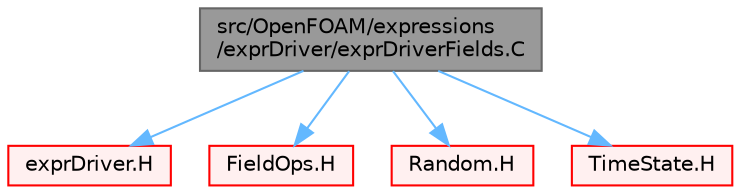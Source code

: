 digraph "src/OpenFOAM/expressions/exprDriver/exprDriverFields.C"
{
 // LATEX_PDF_SIZE
  bgcolor="transparent";
  edge [fontname=Helvetica,fontsize=10,labelfontname=Helvetica,labelfontsize=10];
  node [fontname=Helvetica,fontsize=10,shape=box,height=0.2,width=0.4];
  Node1 [id="Node000001",label="src/OpenFOAM/expressions\l/exprDriver/exprDriverFields.C",height=0.2,width=0.4,color="gray40", fillcolor="grey60", style="filled", fontcolor="black",tooltip=" "];
  Node1 -> Node2 [id="edge1_Node000001_Node000002",color="steelblue1",style="solid",tooltip=" "];
  Node2 [id="Node000002",label="exprDriver.H",height=0.2,width=0.4,color="red", fillcolor="#FFF0F0", style="filled",URL="$exprDriver_8H.html",tooltip=" "];
  Node1 -> Node254 [id="edge2_Node000001_Node000254",color="steelblue1",style="solid",tooltip=" "];
  Node254 [id="Node000254",label="FieldOps.H",height=0.2,width=0.4,color="red", fillcolor="#FFF0F0", style="filled",URL="$FieldOps_8H.html",tooltip=" "];
  Node1 -> Node256 [id="edge3_Node000001_Node000256",color="steelblue1",style="solid",tooltip=" "];
  Node256 [id="Node000256",label="Random.H",height=0.2,width=0.4,color="red", fillcolor="#FFF0F0", style="filled",URL="$Random_8H.html",tooltip=" "];
  Node1 -> Node260 [id="edge4_Node000001_Node000260",color="steelblue1",style="solid",tooltip=" "];
  Node260 [id="Node000260",label="TimeState.H",height=0.2,width=0.4,color="red", fillcolor="#FFF0F0", style="filled",URL="$TimeState_8H.html",tooltip=" "];
}
